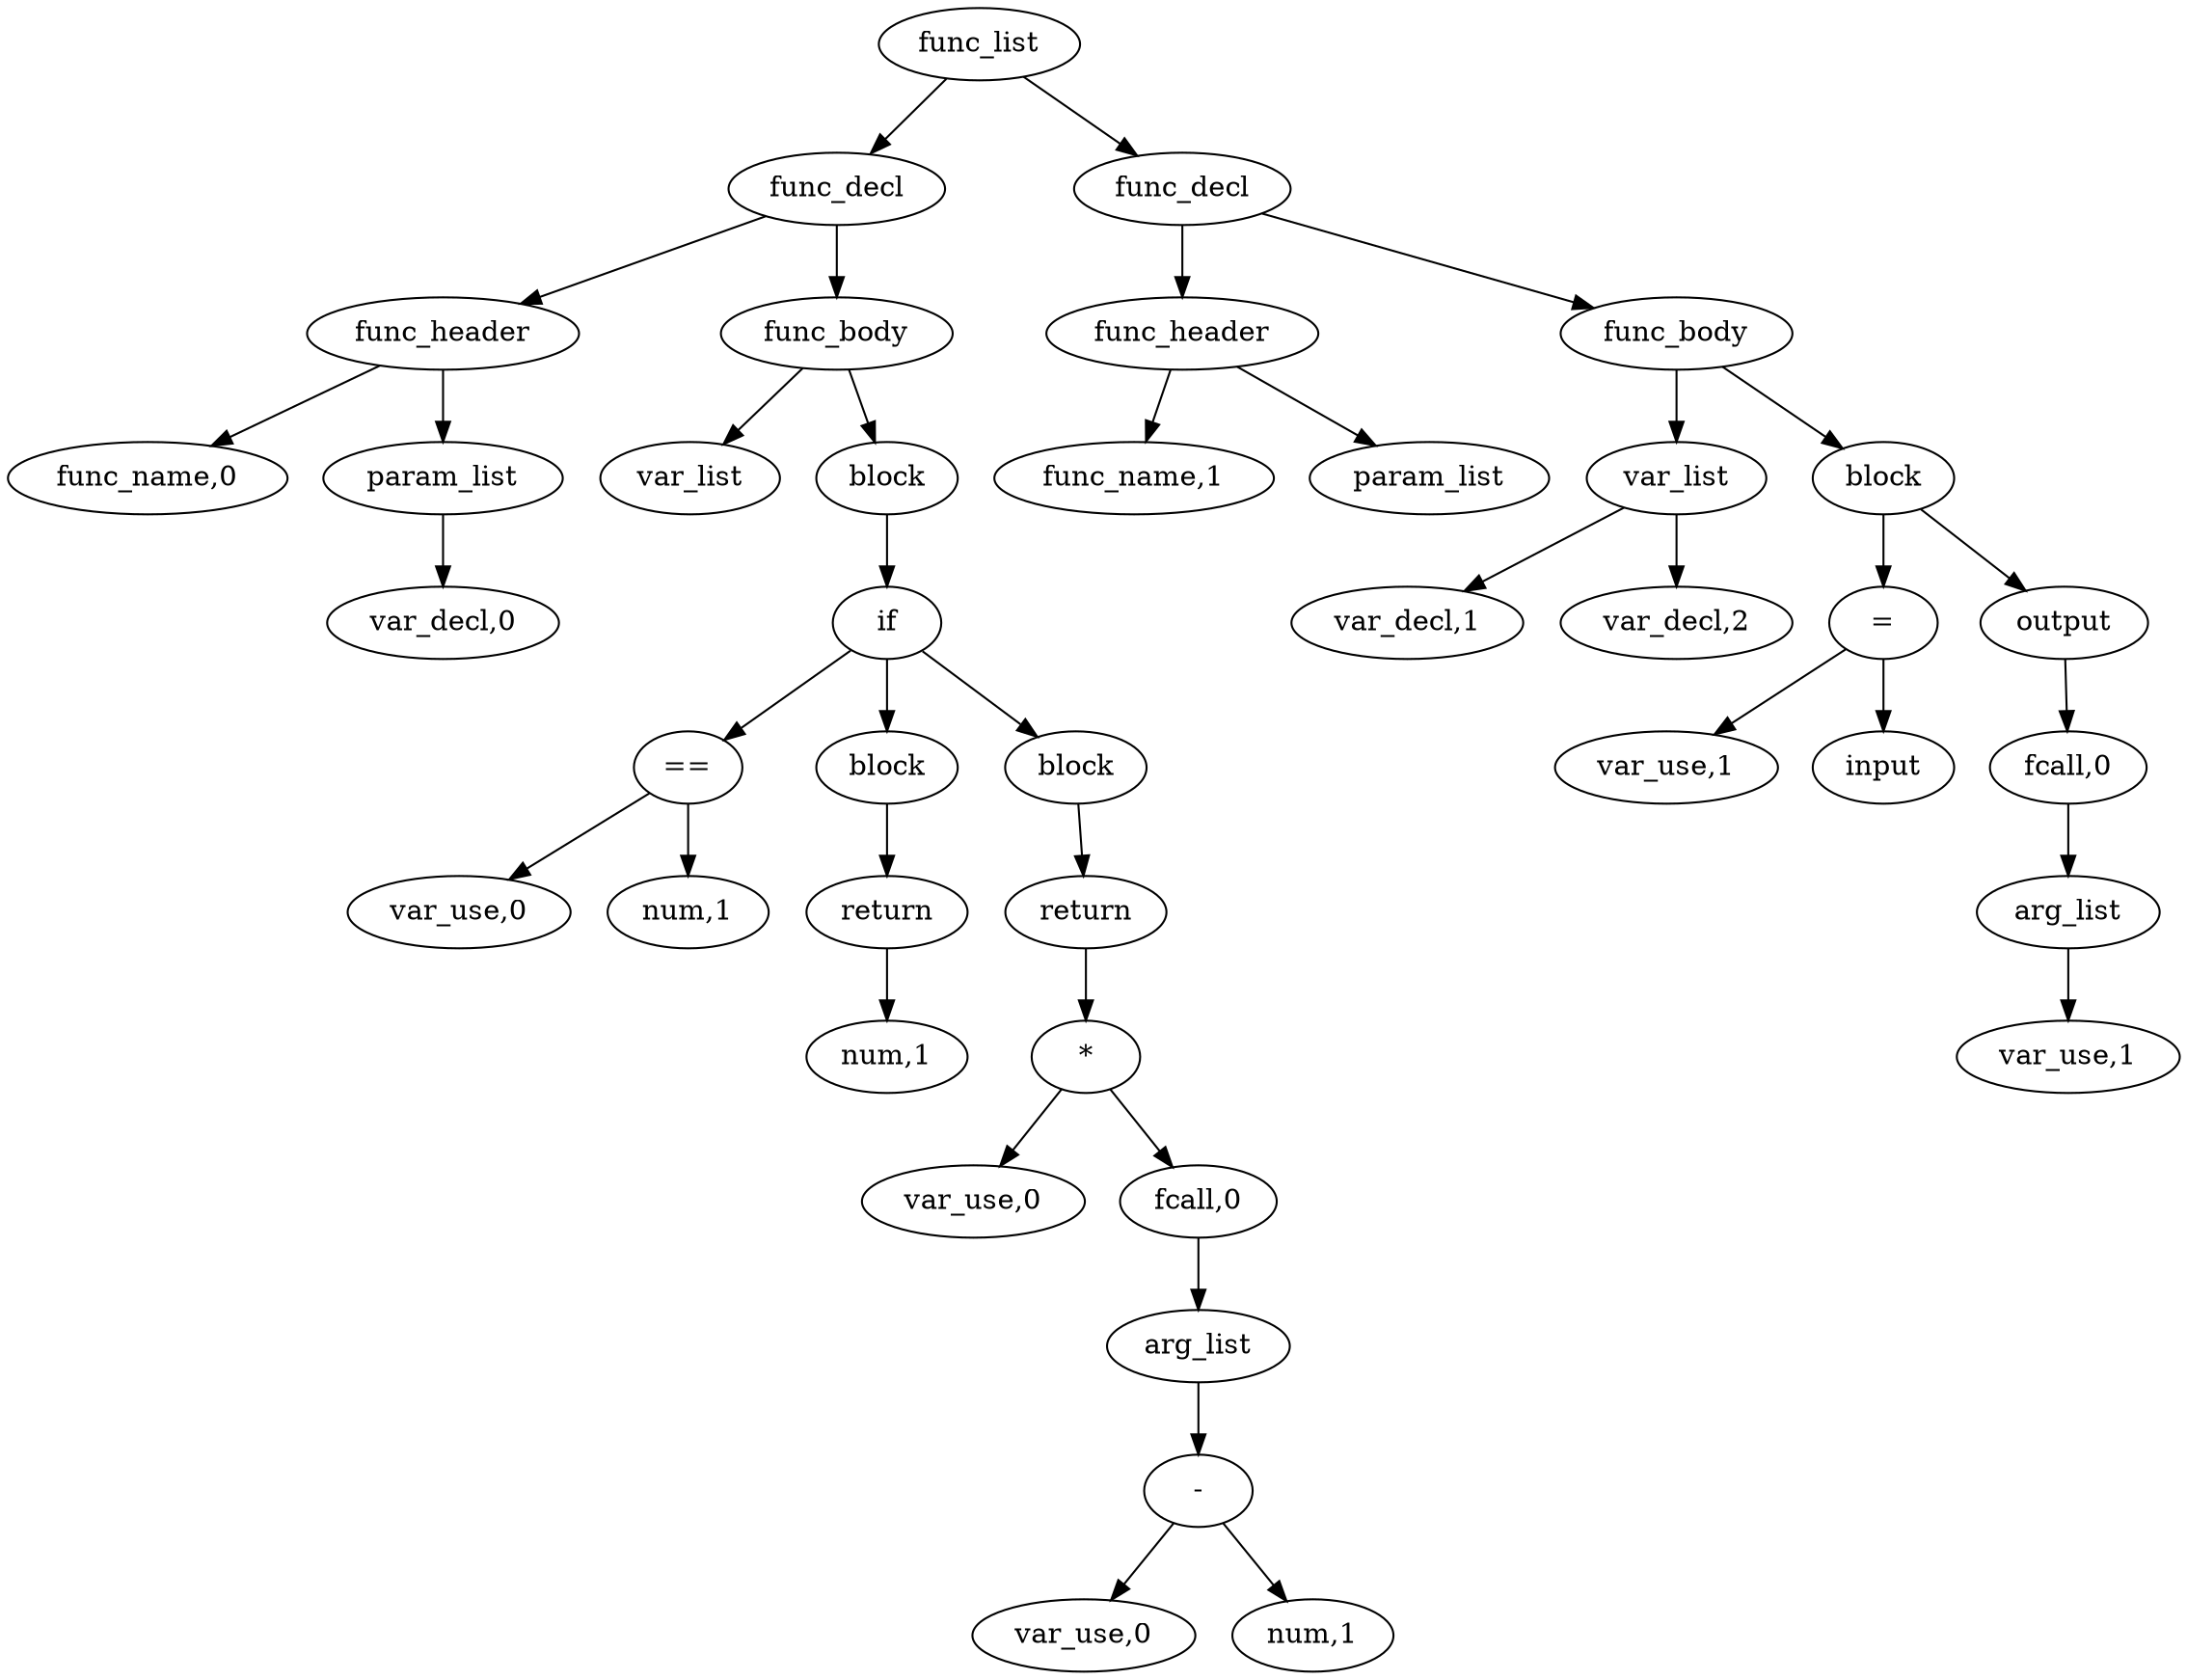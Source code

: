 digraph {
graph [ordering="out"];
node0[label="func_list"];
node1[label="func_decl"];
node2[label="func_header"];
node3[label="func_name,0"];
node2 -> node3;
node4[label="param_list"];
node5[label="var_decl,0"];
node4 -> node5;
node2 -> node4;
node1 -> node2;
node6[label="func_body"];
node7[label="var_list"];
node6 -> node7;
node8[label="block"];
node9[label="if"];
node10[label="=="];
node11[label="var_use,0"];
node10 -> node11;
node12[label="num,1"];
node10 -> node12;
node9 -> node10;
node13[label="block"];
node14[label="return"];
node15[label="num,1"];
node14 -> node15;
node13 -> node14;
node9 -> node13;
node16[label="block"];
node17[label="return"];
node18[label="*"];
node19[label="var_use,0"];
node18 -> node19;
node20[label="fcall,0"];
node21[label="arg_list"];
node22[label="-"];
node23[label="var_use,0"];
node22 -> node23;
node24[label="num,1"];
node22 -> node24;
node21 -> node22;
node20 -> node21;
node18 -> node20;
node17 -> node18;
node16 -> node17;
node9 -> node16;
node8 -> node9;
node6 -> node8;
node1 -> node6;
node0 -> node1;
node25[label="func_decl"];
node26[label="func_header"];
node27[label="func_name,1"];
node26 -> node27;
node28[label="param_list"];
node26 -> node28;
node25 -> node26;
node29[label="func_body"];
node30[label="var_list"];
node31[label="var_decl,1"];
node30 -> node31;
node32[label="var_decl,2"];
node30 -> node32;
node29 -> node30;
node33[label="block"];
node34[label="="];
node35[label="var_use,1"];
node34 -> node35;
node36[label="input"];
node34 -> node36;
node33 -> node34;
node37[label="output"];
node38[label="fcall,0"];
node39[label="arg_list"];
node40[label="var_use,1"];
node39 -> node40;
node38 -> node39;
node37 -> node38;
node33 -> node37;
node29 -> node33;
node25 -> node29;
node0 -> node25;
}

